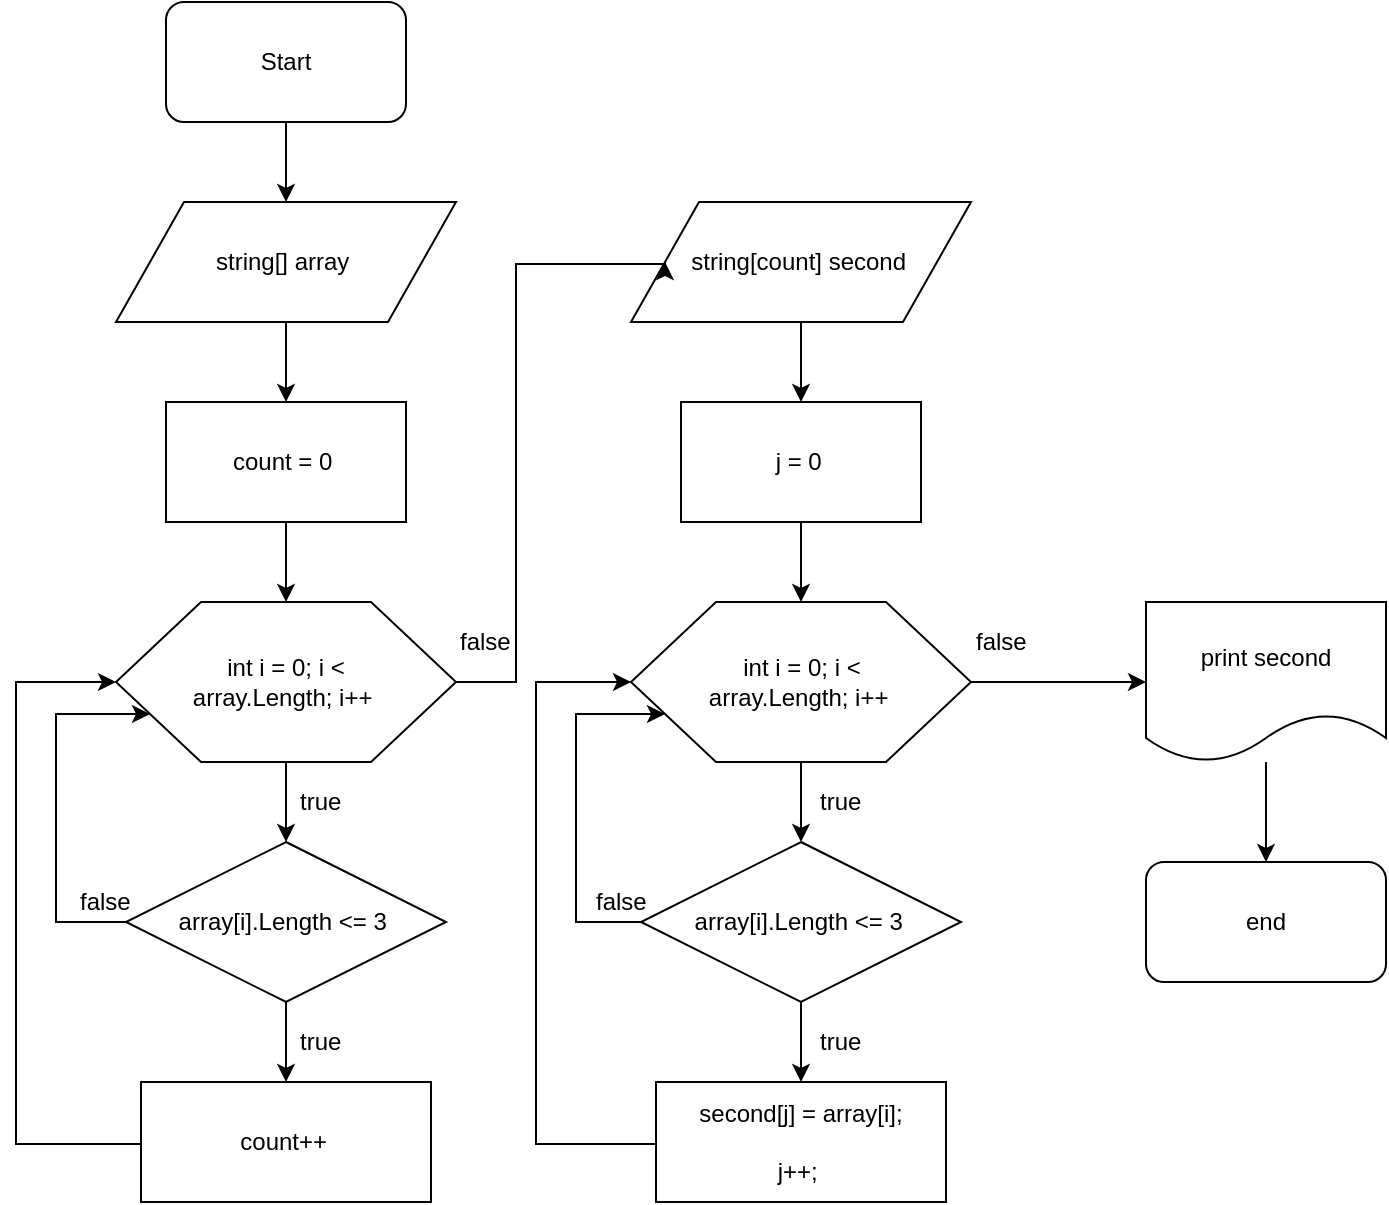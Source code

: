 <mxfile version="12.2.4" pages="1"><diagram id="2WhyLGudFNEek2FslfFO" name="Page-1"><mxGraphModel dx="551" dy="322" grid="1" gridSize="10" guides="1" tooltips="1" connect="1" arrows="1" fold="1" page="1" pageScale="1" pageWidth="827" pageHeight="1169" math="0" shadow="0"><root><mxCell id="0"/><mxCell id="1" parent="0"/><mxCell id="16" value="" style="edgeStyle=orthogonalEdgeStyle;rounded=0;orthogonalLoop=1;jettySize=auto;html=1;" parent="1" source="3" target="4" edge="1"><mxGeometry relative="1" as="geometry"/></mxCell><mxCell id="3" value="Start" style="rounded=1;whiteSpace=wrap;html=1;" parent="1" vertex="1"><mxGeometry x="95" y="20" width="120" height="60" as="geometry"/></mxCell><mxCell id="17" value="" style="edgeStyle=orthogonalEdgeStyle;rounded=0;orthogonalLoop=1;jettySize=auto;html=1;" parent="1" source="4" target="6" edge="1"><mxGeometry relative="1" as="geometry"/></mxCell><mxCell id="4" value="string[] array&amp;nbsp;" style="shape=parallelogram;perimeter=parallelogramPerimeter;whiteSpace=wrap;html=1;" parent="1" vertex="1"><mxGeometry x="70" y="120" width="170" height="60" as="geometry"/></mxCell><mxCell id="27" value="" style="edgeStyle=orthogonalEdgeStyle;rounded=0;orthogonalLoop=1;jettySize=auto;html=1;" parent="1" source="5" target="7" edge="1"><mxGeometry relative="1" as="geometry"/></mxCell><mxCell id="5" value="string[count] second&amp;nbsp;" style="shape=parallelogram;perimeter=parallelogramPerimeter;whiteSpace=wrap;html=1;" parent="1" vertex="1"><mxGeometry x="327.5" y="120" width="170" height="60" as="geometry"/></mxCell><mxCell id="18" value="" style="edgeStyle=orthogonalEdgeStyle;rounded=0;orthogonalLoop=1;jettySize=auto;html=1;" parent="1" source="6" target="8" edge="1"><mxGeometry relative="1" as="geometry"/></mxCell><mxCell id="6" value="count = 0&amp;nbsp;" style="rounded=0;whiteSpace=wrap;html=1;" parent="1" vertex="1"><mxGeometry x="95" y="220" width="120" height="60" as="geometry"/></mxCell><mxCell id="28" value="" style="edgeStyle=orthogonalEdgeStyle;rounded=0;orthogonalLoop=1;jettySize=auto;html=1;" parent="1" source="7" target="9" edge="1"><mxGeometry relative="1" as="geometry"/></mxCell><mxCell id="7" value="j = 0&amp;nbsp;" style="rounded=0;whiteSpace=wrap;html=1;" parent="1" vertex="1"><mxGeometry x="352.5" y="220" width="120" height="60" as="geometry"/></mxCell><mxCell id="19" value="" style="edgeStyle=orthogonalEdgeStyle;rounded=0;orthogonalLoop=1;jettySize=auto;html=1;" parent="1" source="8" target="10" edge="1"><mxGeometry relative="1" as="geometry"/></mxCell><mxCell id="26" style="edgeStyle=orthogonalEdgeStyle;rounded=0;orthogonalLoop=1;jettySize=auto;html=1;entryX=0;entryY=0.5;entryDx=0;entryDy=0;" parent="1" source="8" target="5" edge="1"><mxGeometry relative="1" as="geometry"><Array as="points"><mxPoint x="270" y="360"/><mxPoint x="270" y="151"/></Array></mxGeometry></mxCell><mxCell id="8" value="int i = 0; i &amp;lt;&lt;br/&gt;array.Length; i++&amp;nbsp;" style="shape=hexagon;perimeter=hexagonPerimeter2;whiteSpace=wrap;html=1;" parent="1" vertex="1"><mxGeometry x="70" y="320" width="170" height="80" as="geometry"/></mxCell><mxCell id="29" value="" style="edgeStyle=orthogonalEdgeStyle;rounded=0;orthogonalLoop=1;jettySize=auto;html=1;" parent="1" source="9" target="11" edge="1"><mxGeometry relative="1" as="geometry"/></mxCell><mxCell id="34" value="" style="edgeStyle=orthogonalEdgeStyle;rounded=0;orthogonalLoop=1;jettySize=auto;html=1;entryX=0;entryY=0.5;entryDx=0;entryDy=0;" parent="1" source="9" target="14" edge="1"><mxGeometry relative="1" as="geometry"><mxPoint x="577.5" y="360" as="targetPoint"/></mxGeometry></mxCell><mxCell id="9" value="int i = 0; i &amp;lt;&lt;br/&gt;array.Length; i++&amp;nbsp;" style="shape=hexagon;perimeter=hexagonPerimeter2;whiteSpace=wrap;html=1;" parent="1" vertex="1"><mxGeometry x="327.5" y="320" width="170" height="80" as="geometry"/></mxCell><mxCell id="20" value="" style="edgeStyle=orthogonalEdgeStyle;rounded=0;orthogonalLoop=1;jettySize=auto;html=1;" parent="1" source="10" target="12" edge="1"><mxGeometry relative="1" as="geometry"/></mxCell><mxCell id="23" style="edgeStyle=orthogonalEdgeStyle;rounded=0;orthogonalLoop=1;jettySize=auto;html=1;entryX=0;entryY=0.75;entryDx=0;entryDy=0;" parent="1" source="10" target="8" edge="1"><mxGeometry relative="1" as="geometry"><Array as="points"><mxPoint x="40" y="480"/><mxPoint x="40" y="376"/></Array></mxGeometry></mxCell><mxCell id="10" value="array[i].Length &amp;lt;= 3&amp;nbsp;" style="rhombus;whiteSpace=wrap;html=1;" parent="1" vertex="1"><mxGeometry x="75" y="440" width="160" height="80" as="geometry"/></mxCell><mxCell id="24" style="edgeStyle=orthogonalEdgeStyle;rounded=0;orthogonalLoop=1;jettySize=auto;html=1;entryX=0;entryY=0.75;entryDx=0;entryDy=0;" parent="1" source="11" target="9" edge="1"><mxGeometry relative="1" as="geometry"><Array as="points"><mxPoint x="300" y="480"/><mxPoint x="300" y="376"/></Array></mxGeometry></mxCell><mxCell id="30" value="" style="edgeStyle=orthogonalEdgeStyle;rounded=0;orthogonalLoop=1;jettySize=auto;html=1;" parent="1" source="11" target="13" edge="1"><mxGeometry relative="1" as="geometry"/></mxCell><mxCell id="11" value="array[i].Length &amp;lt;= 3&amp;nbsp;" style="rhombus;whiteSpace=wrap;html=1;" parent="1" vertex="1"><mxGeometry x="332.5" y="440" width="160" height="80" as="geometry"/></mxCell><mxCell id="21" style="edgeStyle=orthogonalEdgeStyle;rounded=0;orthogonalLoop=1;jettySize=auto;html=1;entryX=0;entryY=0.5;entryDx=0;entryDy=0;" parent="1" source="12" target="8" edge="1"><mxGeometry relative="1" as="geometry"><Array as="points"><mxPoint x="20" y="591"/><mxPoint x="20" y="360"/></Array></mxGeometry></mxCell><mxCell id="12" value="count++&amp;nbsp;" style="rounded=0;whiteSpace=wrap;html=1;" parent="1" vertex="1"><mxGeometry x="82.5" y="560" width="145" height="60" as="geometry"/></mxCell><mxCell id="25" style="edgeStyle=orthogonalEdgeStyle;rounded=0;orthogonalLoop=1;jettySize=auto;html=1;entryX=0;entryY=0.5;entryDx=0;entryDy=0;" parent="1" source="13" target="9" edge="1"><mxGeometry relative="1" as="geometry"><Array as="points"><mxPoint x="280" y="591"/><mxPoint x="280" y="360"/></Array></mxGeometry></mxCell><mxCell id="13" value="second[j] = array[i];&lt;br/&gt;&lt;br&gt;j++;&amp;nbsp;" style="rounded=0;whiteSpace=wrap;html=1;" parent="1" vertex="1"><mxGeometry x="340" y="560" width="145" height="60" as="geometry"/></mxCell><mxCell id="35" value="" style="edgeStyle=orthogonalEdgeStyle;rounded=0;orthogonalLoop=1;jettySize=auto;html=1;" parent="1" source="14" target="15" edge="1"><mxGeometry relative="1" as="geometry"/></mxCell><mxCell id="14" value="print second" style="shape=document;whiteSpace=wrap;html=1;boundedLbl=1;" parent="1" vertex="1"><mxGeometry x="585" y="320" width="120" height="80" as="geometry"/></mxCell><mxCell id="15" value="end" style="rounded=1;whiteSpace=wrap;html=1;" parent="1" vertex="1"><mxGeometry x="585" y="450" width="120" height="60" as="geometry"/></mxCell><mxCell id="36" value="true" style="text;html=1;resizable=0;points=[];autosize=1;align=left;verticalAlign=top;spacingTop=-4;" parent="1" vertex="1"><mxGeometry x="160" y="410" width="40" height="20" as="geometry"/></mxCell><mxCell id="37" value="true" style="text;html=1;resizable=0;points=[];autosize=1;align=left;verticalAlign=top;spacingTop=-4;" parent="1" vertex="1"><mxGeometry x="160" y="530" width="40" height="20" as="geometry"/></mxCell><mxCell id="38" value="true" style="text;html=1;resizable=0;points=[];autosize=1;align=left;verticalAlign=top;spacingTop=-4;" parent="1" vertex="1"><mxGeometry x="420" y="410" width="40" height="20" as="geometry"/></mxCell><mxCell id="39" value="true" style="text;html=1;resizable=0;points=[];autosize=1;align=left;verticalAlign=top;spacingTop=-4;" parent="1" vertex="1"><mxGeometry x="420" y="530" width="40" height="20" as="geometry"/></mxCell><mxCell id="42" value="false" style="text;html=1;resizable=0;points=[];autosize=1;align=left;verticalAlign=top;spacingTop=-4;" parent="1" vertex="1"><mxGeometry x="50" y="460" width="40" height="20" as="geometry"/></mxCell><mxCell id="44" value="false" style="text;html=1;resizable=0;points=[];autosize=1;align=left;verticalAlign=top;spacingTop=-4;" parent="1" vertex="1"><mxGeometry x="307.5" y="460" width="40" height="20" as="geometry"/></mxCell><mxCell id="45" value="false" style="text;html=1;resizable=0;points=[];autosize=1;align=left;verticalAlign=top;spacingTop=-4;" parent="1" vertex="1"><mxGeometry x="240" y="330" width="40" height="20" as="geometry"/></mxCell><mxCell id="46" value="false" style="text;html=1;resizable=0;points=[];autosize=1;align=left;verticalAlign=top;spacingTop=-4;" parent="1" vertex="1"><mxGeometry x="497.5" y="330" width="40" height="20" as="geometry"/></mxCell></root></mxGraphModel></diagram></mxfile>